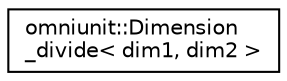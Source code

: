 digraph "Graphical Class Hierarchy"
{
  edge [fontname="Helvetica",fontsize="10",labelfontname="Helvetica",labelfontsize="10"];
  node [fontname="Helvetica",fontsize="10",shape=record];
  rankdir="LR";
  Node0 [label="omniunit::Dimension\l_divide\< dim1, dim2 \>",height=0.2,width=0.4,color="black", fillcolor="white", style="filled",URL="$structomniunit_1_1Dimension__divide.html"];
}
